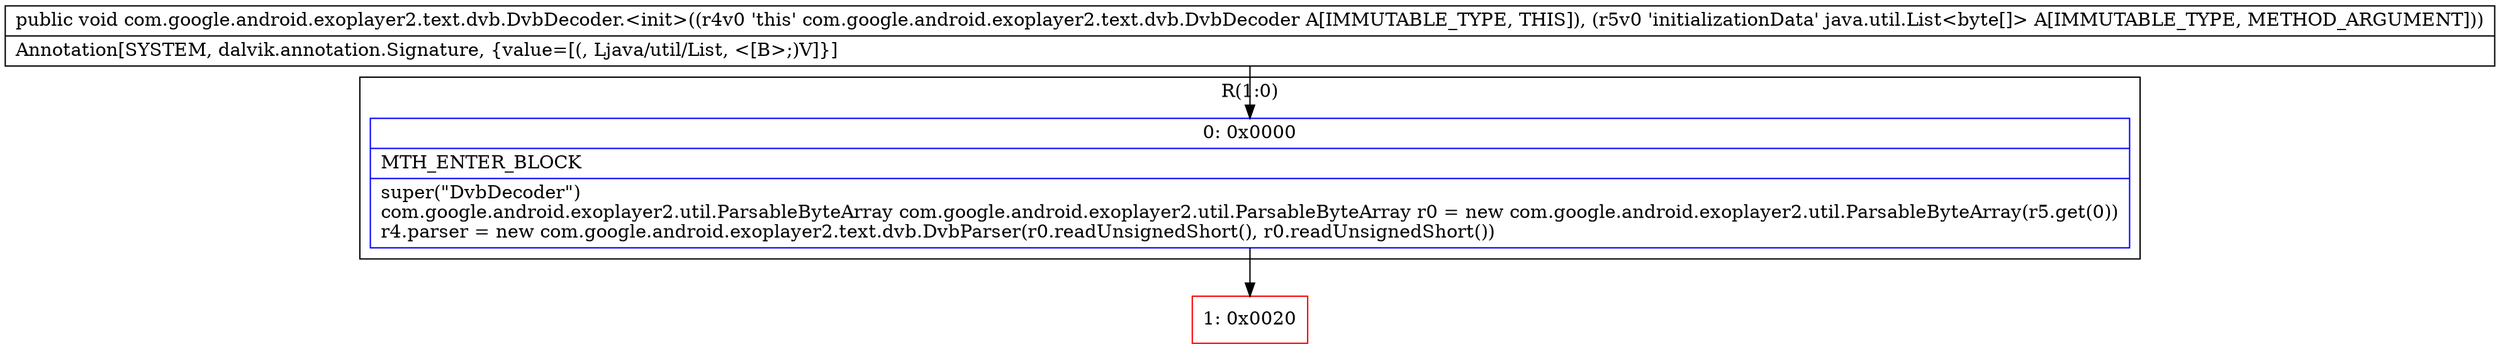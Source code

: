 digraph "CFG forcom.google.android.exoplayer2.text.dvb.DvbDecoder.\<init\>(Ljava\/util\/List;)V" {
subgraph cluster_Region_1871010671 {
label = "R(1:0)";
node [shape=record,color=blue];
Node_0 [shape=record,label="{0\:\ 0x0000|MTH_ENTER_BLOCK\l|super(\"DvbDecoder\")\lcom.google.android.exoplayer2.util.ParsableByteArray com.google.android.exoplayer2.util.ParsableByteArray r0 = new com.google.android.exoplayer2.util.ParsableByteArray(r5.get(0))\lr4.parser = new com.google.android.exoplayer2.text.dvb.DvbParser(r0.readUnsignedShort(), r0.readUnsignedShort())\l}"];
}
Node_1 [shape=record,color=red,label="{1\:\ 0x0020}"];
MethodNode[shape=record,label="{public void com.google.android.exoplayer2.text.dvb.DvbDecoder.\<init\>((r4v0 'this' com.google.android.exoplayer2.text.dvb.DvbDecoder A[IMMUTABLE_TYPE, THIS]), (r5v0 'initializationData' java.util.List\<byte[]\> A[IMMUTABLE_TYPE, METHOD_ARGUMENT]))  | Annotation[SYSTEM, dalvik.annotation.Signature, \{value=[(, Ljava\/util\/List, \<[B\>;)V]\}]\l}"];
MethodNode -> Node_0;
Node_0 -> Node_1;
}

